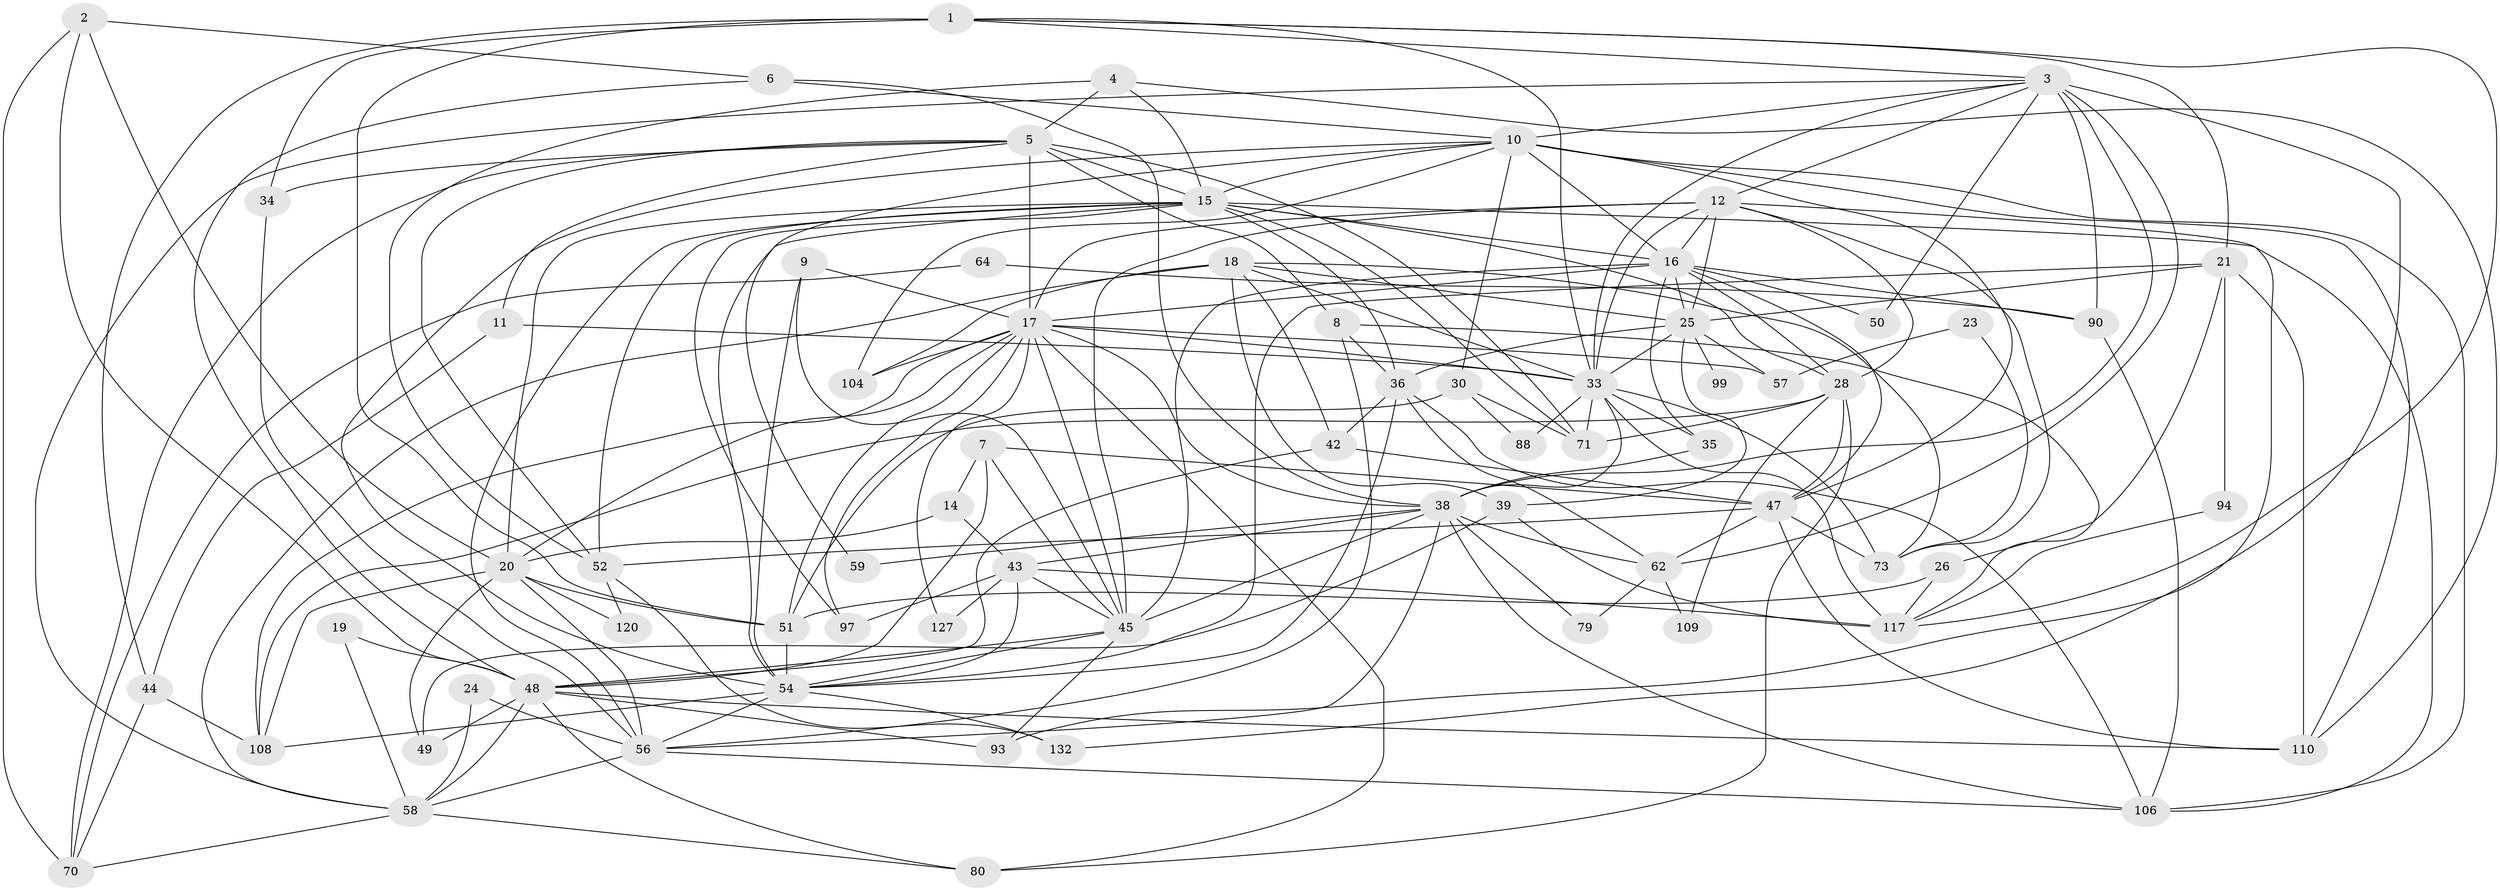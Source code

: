 // original degree distribution, {4: 0.2246376811594203, 2: 0.18115942028985507, 9: 0.014492753623188406, 3: 0.2391304347826087, 7: 0.036231884057971016, 6: 0.07246376811594203, 5: 0.21739130434782608, 8: 0.014492753623188406}
// Generated by graph-tools (version 1.1) at 2025/14/03/09/25 04:14:59]
// undirected, 69 vertices, 191 edges
graph export_dot {
graph [start="1"]
  node [color=gray90,style=filled];
  1 [super="+105"];
  2 [super="+83"];
  3 [super="+68+32+63"];
  4 [super="+22"];
  5 [super="+114+116+98"];
  6;
  7 [super="+111"];
  8;
  9;
  10 [super="+133+40+13"];
  11;
  12 [super="+135+101"];
  14;
  15 [super="+60+27+103"];
  16 [super="+138+46"];
  17 [super="+89+102+37+124"];
  18 [super="+31"];
  19;
  20 [super="+72+100"];
  21 [super="+122"];
  23;
  24;
  25 [super="+69"];
  26;
  28 [super="+65+77"];
  30;
  33 [super="+41+75+96"];
  34;
  35;
  36 [super="+115+136+81"];
  38 [super="+61"];
  39;
  42;
  43 [super="+95"];
  44 [super="+78"];
  45 [super="+128"];
  47 [super="+76"];
  48 [super="+118+134+123"];
  49;
  50;
  51 [super="+67"];
  52 [super="+126"];
  54 [super="+55+84"];
  56 [super="+66"];
  57;
  58;
  59;
  62;
  64;
  70 [super="+131"];
  71 [super="+92"];
  73;
  79;
  80 [super="+91"];
  88;
  90;
  93;
  94;
  97;
  99;
  104;
  106 [super="+113"];
  108;
  109;
  110;
  117 [super="+121"];
  120;
  127;
  132;
  1 -- 21;
  1 -- 33;
  1 -- 3;
  1 -- 34;
  1 -- 51 [weight=2];
  1 -- 117;
  1 -- 44;
  2 -- 6;
  2 -- 20;
  2 -- 48;
  2 -- 70;
  3 -- 10;
  3 -- 50;
  3 -- 12;
  3 -- 90;
  3 -- 62;
  3 -- 33;
  3 -- 132;
  3 -- 38;
  3 -- 58;
  4 -- 5;
  4 -- 110;
  4 -- 52;
  4 -- 15;
  5 -- 52 [weight=2];
  5 -- 70;
  5 -- 17 [weight=2];
  5 -- 8;
  5 -- 11;
  5 -- 34;
  5 -- 71;
  5 -- 15;
  6 -- 38;
  6 -- 48;
  6 -- 10;
  7 -- 45;
  7 -- 14;
  7 -- 48;
  7 -- 47;
  8 -- 117;
  8 -- 36;
  8 -- 56;
  9 -- 45;
  9 -- 17;
  9 -- 54;
  10 -- 110;
  10 -- 104;
  10 -- 106;
  10 -- 47 [weight=3];
  10 -- 30;
  10 -- 15;
  10 -- 16;
  10 -- 59;
  10 -- 54;
  11 -- 44;
  11 -- 33;
  12 -- 25;
  12 -- 16;
  12 -- 33;
  12 -- 17;
  12 -- 45;
  12 -- 73;
  12 -- 28;
  12 -- 93;
  14 -- 43;
  14 -- 20;
  15 -- 52;
  15 -- 71;
  15 -- 97;
  15 -- 106;
  15 -- 16 [weight=2];
  15 -- 28;
  15 -- 20;
  15 -- 56;
  15 -- 36;
  15 -- 54 [weight=2];
  16 -- 50;
  16 -- 35;
  16 -- 28;
  16 -- 17;
  16 -- 47;
  16 -- 90;
  16 -- 25;
  16 -- 45 [weight=2];
  17 -- 51;
  17 -- 33;
  17 -- 20;
  17 -- 45 [weight=2];
  17 -- 97;
  17 -- 104;
  17 -- 80;
  17 -- 108;
  17 -- 38;
  17 -- 127;
  17 -- 57;
  18 -- 25;
  18 -- 42;
  18 -- 33;
  18 -- 39;
  18 -- 104;
  18 -- 73;
  18 -- 58;
  19 -- 58;
  19 -- 48;
  20 -- 120;
  20 -- 49;
  20 -- 51;
  20 -- 56;
  20 -- 108;
  21 -- 26;
  21 -- 110;
  21 -- 94;
  21 -- 54;
  21 -- 25;
  23 -- 57;
  23 -- 73;
  24 -- 56;
  24 -- 58;
  25 -- 57;
  25 -- 99 [weight=2];
  25 -- 33 [weight=2];
  25 -- 36;
  25 -- 39;
  26 -- 51;
  26 -- 117;
  28 -- 71;
  28 -- 109;
  28 -- 47;
  28 -- 80;
  28 -- 108;
  30 -- 71;
  30 -- 88;
  30 -- 51;
  33 -- 88;
  33 -- 71;
  33 -- 35;
  33 -- 117 [weight=2];
  33 -- 38 [weight=2];
  33 -- 73;
  34 -- 56;
  35 -- 38;
  36 -- 42;
  36 -- 106;
  36 -- 62;
  36 -- 54;
  38 -- 56;
  38 -- 106;
  38 -- 45;
  38 -- 79;
  38 -- 59;
  38 -- 62;
  38 -- 43;
  39 -- 49;
  39 -- 117;
  42 -- 47;
  42 -- 48;
  43 -- 97;
  43 -- 117;
  43 -- 54;
  43 -- 45;
  43 -- 127;
  44 -- 108;
  44 -- 70;
  45 -- 48 [weight=2];
  45 -- 54;
  45 -- 93;
  47 -- 52;
  47 -- 110;
  47 -- 73;
  47 -- 62;
  48 -- 58;
  48 -- 80;
  48 -- 49;
  48 -- 93;
  48 -- 110;
  51 -- 54 [weight=2];
  52 -- 132;
  52 -- 120;
  54 -- 108;
  54 -- 56;
  54 -- 132;
  56 -- 58;
  56 -- 106;
  58 -- 80;
  58 -- 70;
  62 -- 79;
  62 -- 109;
  64 -- 90;
  64 -- 70;
  90 -- 106;
  94 -- 117;
}
